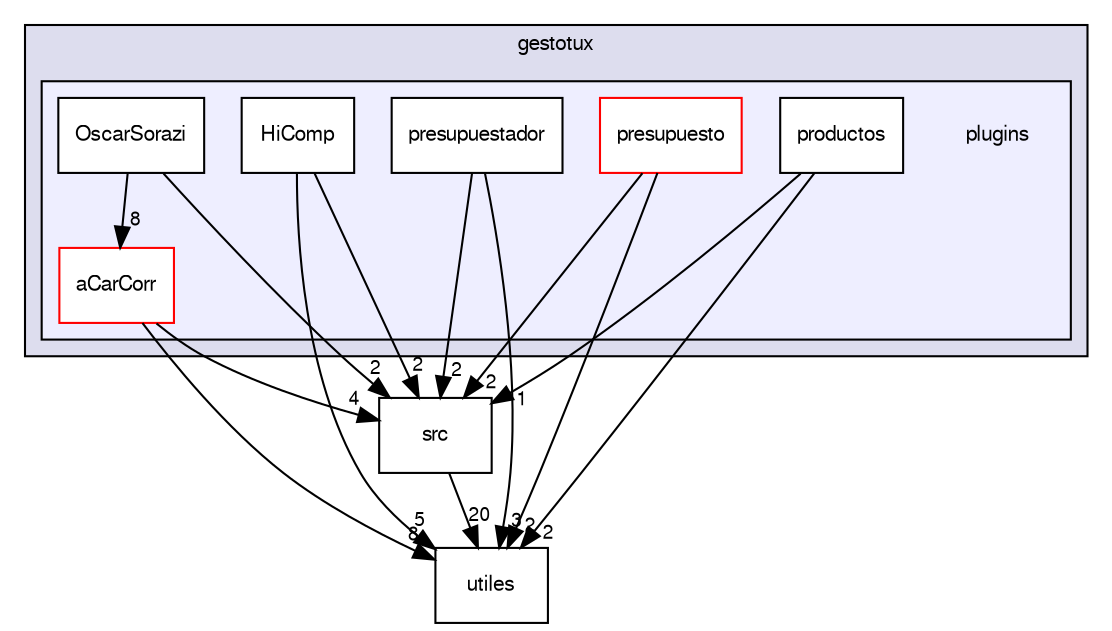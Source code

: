 digraph G {
  compound=true
  node [ fontsize=10, fontname="FreeSans"];
  edge [ labelfontsize=9, labelfontname="FreeSans"];
  subgraph clusterdir_b1a546a748a62f1bda915a377e9774c0 {
    graph [ bgcolor="#ddddee", pencolor="black", label="gestotux" fontname="FreeSans", fontsize=10, URL="dir_b1a546a748a62f1bda915a377e9774c0.html"]
  subgraph clusterdir_2241d903d8b552fecd54d40d9c6f6ba2 {
    graph [ bgcolor="#eeeeff", pencolor="black", label="" URL="dir_2241d903d8b552fecd54d40d9c6f6ba2.html"];
    dir_2241d903d8b552fecd54d40d9c6f6ba2 [shape=plaintext label="plugins"];
    dir_d9ed25d689eb6020be9e33367ebc52fa [shape=box label="aCarCorr" color="red" fillcolor="white" style="filled" URL="dir_d9ed25d689eb6020be9e33367ebc52fa.html"];
    dir_1451eb9720553d8ad984619be31bc0df [shape=box label="HiComp" color="black" fillcolor="white" style="filled" URL="dir_1451eb9720553d8ad984619be31bc0df.html"];
    dir_507d5ed11f00364ac507bdda5d23bf3c [shape=box label="OscarSorazi" color="black" fillcolor="white" style="filled" URL="dir_507d5ed11f00364ac507bdda5d23bf3c.html"];
    dir_36fd3c264d272506dee214eadc0d7752 [shape=box label="presupuestador" color="black" fillcolor="white" style="filled" URL="dir_36fd3c264d272506dee214eadc0d7752.html"];
    dir_1da355a7e1088ea8185f3059b3d0f9a3 [shape=box label="presupuesto" color="red" fillcolor="white" style="filled" URL="dir_1da355a7e1088ea8185f3059b3d0f9a3.html"];
    dir_8324bc479bfd66538cca5b59b3129b11 [shape=box label="productos" color="black" fillcolor="white" style="filled" URL="dir_8324bc479bfd66538cca5b59b3129b11.html"];
  }
  }
  dir_96dd5dfec6529fa71a74b9d6ee5ac519 [shape=box label="utiles" URL="dir_96dd5dfec6529fa71a74b9d6ee5ac519.html"];
  dir_a6a96f4101e30ef9cb693fc53f8c1212 [shape=box label="src" URL="dir_a6a96f4101e30ef9cb693fc53f8c1212.html"];
  dir_1da355a7e1088ea8185f3059b3d0f9a3->dir_96dd5dfec6529fa71a74b9d6ee5ac519 [headlabel="2", labeldistance=1.5 headhref="dir_000012_000004.html"];
  dir_1da355a7e1088ea8185f3059b3d0f9a3->dir_a6a96f4101e30ef9cb693fc53f8c1212 [headlabel="2", labeldistance=1.5 headhref="dir_000012_000016.html"];
  dir_d9ed25d689eb6020be9e33367ebc52fa->dir_96dd5dfec6529fa71a74b9d6ee5ac519 [headlabel="8", labeldistance=1.5 headhref="dir_000003_000004.html"];
  dir_d9ed25d689eb6020be9e33367ebc52fa->dir_a6a96f4101e30ef9cb693fc53f8c1212 [headlabel="4", labeldistance=1.5 headhref="dir_000003_000016.html"];
  dir_36fd3c264d272506dee214eadc0d7752->dir_96dd5dfec6529fa71a74b9d6ee5ac519 [headlabel="3", labeldistance=1.5 headhref="dir_000011_000004.html"];
  dir_36fd3c264d272506dee214eadc0d7752->dir_a6a96f4101e30ef9cb693fc53f8c1212 [headlabel="2", labeldistance=1.5 headhref="dir_000011_000016.html"];
  dir_1451eb9720553d8ad984619be31bc0df->dir_96dd5dfec6529fa71a74b9d6ee5ac519 [headlabel="5", labeldistance=1.5 headhref="dir_000010_000004.html"];
  dir_1451eb9720553d8ad984619be31bc0df->dir_a6a96f4101e30ef9cb693fc53f8c1212 [headlabel="2", labeldistance=1.5 headhref="dir_000010_000016.html"];
  dir_507d5ed11f00364ac507bdda5d23bf3c->dir_d9ed25d689eb6020be9e33367ebc52fa [headlabel="8", labeldistance=1.5 headhref="dir_000005_000003.html"];
  dir_507d5ed11f00364ac507bdda5d23bf3c->dir_a6a96f4101e30ef9cb693fc53f8c1212 [headlabel="2", labeldistance=1.5 headhref="dir_000005_000016.html"];
  dir_a6a96f4101e30ef9cb693fc53f8c1212->dir_96dd5dfec6529fa71a74b9d6ee5ac519 [headlabel="20", labeldistance=1.5 headhref="dir_000016_000004.html"];
  dir_8324bc479bfd66538cca5b59b3129b11->dir_96dd5dfec6529fa71a74b9d6ee5ac519 [headlabel="2", labeldistance=1.5 headhref="dir_000009_000004.html"];
  dir_8324bc479bfd66538cca5b59b3129b11->dir_a6a96f4101e30ef9cb693fc53f8c1212 [headlabel="1", labeldistance=1.5 headhref="dir_000009_000016.html"];
}
